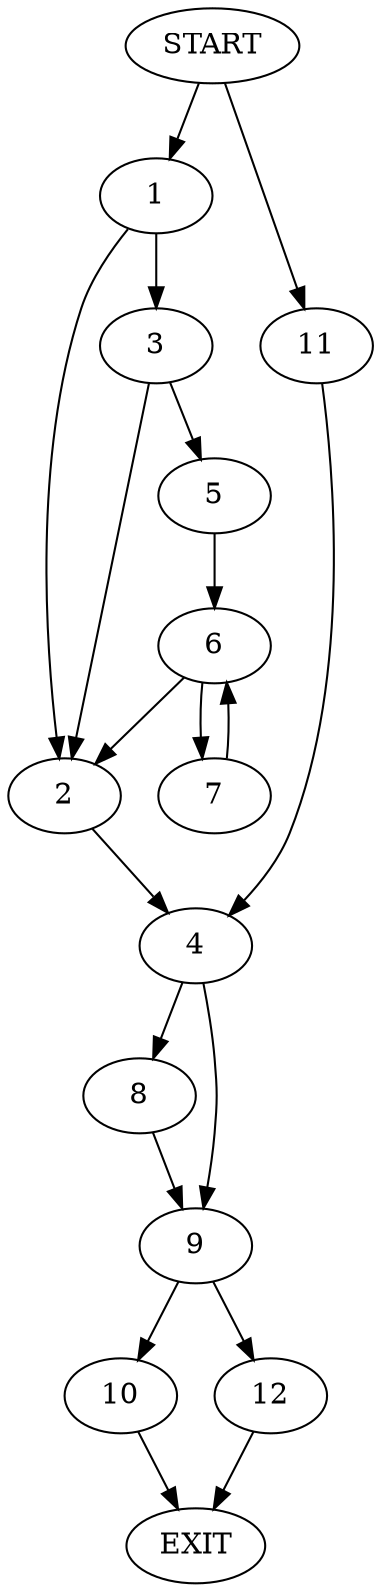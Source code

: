 digraph {
0 [label="START"]
13 [label="EXIT"]
0 -> 1
1 -> 2
1 -> 3
2 -> 4
3 -> 5
3 -> 2
5 -> 6
6 -> 7
6 -> 2
7 -> 6
4 -> 8
4 -> 9
10 -> 13
0 -> 11
11 -> 4
12 -> 13
8 -> 9
9 -> 12
9 -> 10
}
